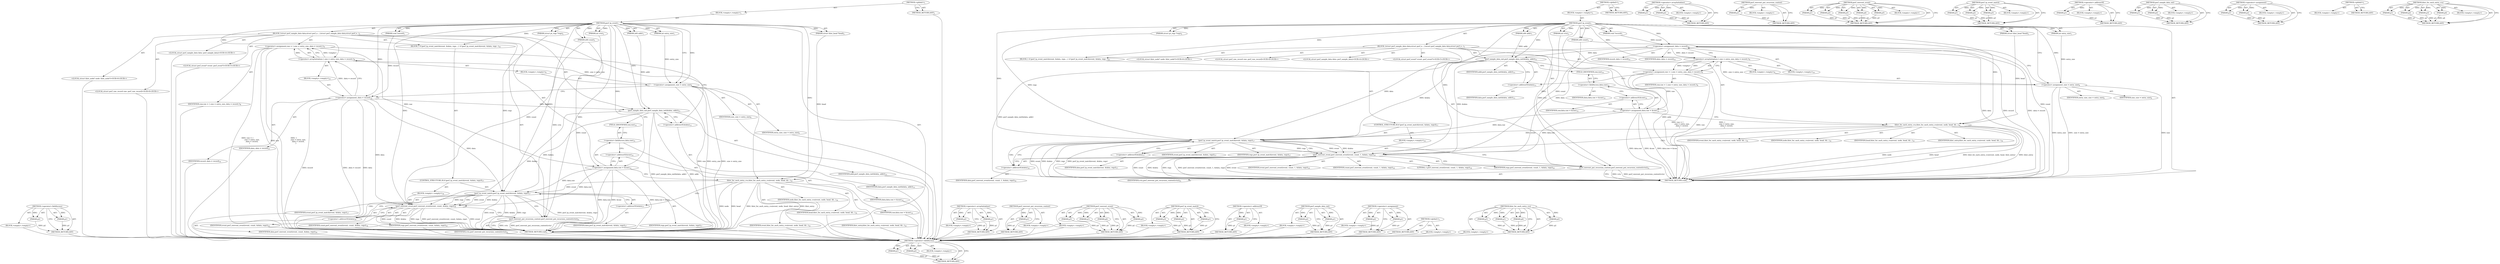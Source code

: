 digraph "hlist_for_each_entry_rcu" {
vulnerable_116 [label=<(METHOD,&lt;operator&gt;.fieldAccess)>];
vulnerable_117 [label=<(PARAM,p1)>];
vulnerable_118 [label=<(PARAM,p2)>];
vulnerable_119 [label=<(BLOCK,&lt;empty&gt;,&lt;empty&gt;)>];
vulnerable_120 [label=<(METHOD_RETURN,ANY)>];
vulnerable_6 [label=<(METHOD,&lt;global&gt;)<SUB>1</SUB>>];
vulnerable_7 [label=<(BLOCK,&lt;empty&gt;,&lt;empty&gt;)<SUB>1</SUB>>];
vulnerable_8 [label=<(METHOD,perf_tp_event)<SUB>1</SUB>>];
vulnerable_9 [label=<(PARAM,u64 addr)<SUB>1</SUB>>];
vulnerable_10 [label=<(PARAM,u64 count)<SUB>1</SUB>>];
vulnerable_11 [label=<(PARAM,void *record)<SUB>1</SUB>>];
vulnerable_12 [label=<(PARAM,int entry_size)<SUB>1</SUB>>];
vulnerable_13 [label=<(PARAM,struct pt_regs *regs)<SUB>2</SUB>>];
vulnerable_14 [label=<(PARAM,struct hlist_head *head)<SUB>2</SUB>>];
vulnerable_15 [label=<(PARAM,int rctx)<SUB>2</SUB>>];
vulnerable_16 [label=<(BLOCK,{
	struct perf_sample_data data;
	struct perf_e...,{
	struct perf_sample_data data;
	struct perf_e...)<SUB>3</SUB>>];
vulnerable_17 [label="<(LOCAL,struct perf_sample_data data: perf_sample_data)<SUB>4</SUB>>"];
vulnerable_18 [label="<(LOCAL,struct perf_event* event: perf_event*)<SUB>5</SUB>>"];
vulnerable_19 [label="<(LOCAL,struct hlist_node* node: hlist_node*)<SUB>6</SUB>>"];
vulnerable_20 [label="<(LOCAL,struct perf_raw_record raw: perf_raw_record)<SUB>8</SUB>>"];
vulnerable_21 [label=<(&lt;operator&gt;.assignment,raw = {
		.size = entry_size,
		.data = record,
	})<SUB>8</SUB>>];
vulnerable_22 [label=<(IDENTIFIER,raw,raw = {
		.size = entry_size,
		.data = record,
	})<SUB>8</SUB>>];
vulnerable_23 [label=<(&lt;operator&gt;.arrayInitializer,{
		.size = entry_size,
		.data = record,
	})<SUB>8</SUB>>];
vulnerable_24 [label=<(BLOCK,&lt;empty&gt;,&lt;empty&gt;)<SUB>9</SUB>>];
vulnerable_25 [label=<(&lt;operator&gt;.assignment,.size = entry_size)<SUB>9</SUB>>];
vulnerable_26 [label=<(IDENTIFIER,size,.size = entry_size)<SUB>9</SUB>>];
vulnerable_27 [label=<(IDENTIFIER,entry_size,.size = entry_size)<SUB>9</SUB>>];
vulnerable_28 [label=<(BLOCK,&lt;empty&gt;,&lt;empty&gt;)<SUB>10</SUB>>];
vulnerable_29 [label=<(&lt;operator&gt;.assignment,.data = record)<SUB>10</SUB>>];
vulnerable_30 [label=<(IDENTIFIER,data,.data = record)<SUB>10</SUB>>];
vulnerable_31 [label=<(IDENTIFIER,record,.data = record)<SUB>10</SUB>>];
vulnerable_32 [label=<(perf_sample_data_init,perf_sample_data_init(&amp;data, addr))<SUB>13</SUB>>];
vulnerable_33 [label=<(&lt;operator&gt;.addressOf,&amp;data)<SUB>13</SUB>>];
vulnerable_34 [label=<(IDENTIFIER,data,perf_sample_data_init(&amp;data, addr))<SUB>13</SUB>>];
vulnerable_35 [label=<(IDENTIFIER,addr,perf_sample_data_init(&amp;data, addr))<SUB>13</SUB>>];
vulnerable_36 [label=<(&lt;operator&gt;.assignment,data.raw = &amp;raw)<SUB>14</SUB>>];
vulnerable_37 [label=<(&lt;operator&gt;.fieldAccess,data.raw)<SUB>14</SUB>>];
vulnerable_38 [label=<(IDENTIFIER,data,data.raw = &amp;raw)<SUB>14</SUB>>];
vulnerable_39 [label=<(FIELD_IDENTIFIER,raw,raw)<SUB>14</SUB>>];
vulnerable_40 [label=<(&lt;operator&gt;.addressOf,&amp;raw)<SUB>14</SUB>>];
vulnerable_41 [label=<(IDENTIFIER,raw,data.raw = &amp;raw)<SUB>14</SUB>>];
vulnerable_42 [label=<(hlist_for_each_entry_rcu,hlist_for_each_entry_rcu(event, node, head, hli...)<SUB>16</SUB>>];
vulnerable_43 [label=<(IDENTIFIER,event,hlist_for_each_entry_rcu(event, node, head, hli...)<SUB>16</SUB>>];
vulnerable_44 [label=<(IDENTIFIER,node,hlist_for_each_entry_rcu(event, node, head, hli...)<SUB>16</SUB>>];
vulnerable_45 [label=<(IDENTIFIER,head,hlist_for_each_entry_rcu(event, node, head, hli...)<SUB>16</SUB>>];
vulnerable_46 [label=<(IDENTIFIER,hlist_entry,hlist_for_each_entry_rcu(event, node, head, hli...)<SUB>16</SUB>>];
vulnerable_47 [label=<(BLOCK,{
 		if (perf_tp_event_match(event, &amp;data, regs...,{
 		if (perf_tp_event_match(event, &amp;data, regs...)<SUB>16</SUB>>];
vulnerable_48 [label=<(CONTROL_STRUCTURE,IF,if (perf_tp_event_match(event, &amp;data, regs)))<SUB>17</SUB>>];
vulnerable_49 [label=<(perf_tp_event_match,perf_tp_event_match(event, &amp;data, regs))<SUB>17</SUB>>];
vulnerable_50 [label=<(IDENTIFIER,event,perf_tp_event_match(event, &amp;data, regs))<SUB>17</SUB>>];
vulnerable_51 [label=<(&lt;operator&gt;.addressOf,&amp;data)<SUB>17</SUB>>];
vulnerable_52 [label=<(IDENTIFIER,data,perf_tp_event_match(event, &amp;data, regs))<SUB>17</SUB>>];
vulnerable_53 [label=<(IDENTIFIER,regs,perf_tp_event_match(event, &amp;data, regs))<SUB>17</SUB>>];
vulnerable_54 [label=<(BLOCK,&lt;empty&gt;,&lt;empty&gt;)<SUB>18</SUB>>];
vulnerable_55 [label=<(perf_swevent_event,perf_swevent_event(event, count, 1, &amp;data, regs))<SUB>18</SUB>>];
vulnerable_56 [label=<(IDENTIFIER,event,perf_swevent_event(event, count, 1, &amp;data, regs))<SUB>18</SUB>>];
vulnerable_57 [label=<(IDENTIFIER,count,perf_swevent_event(event, count, 1, &amp;data, regs))<SUB>18</SUB>>];
vulnerable_58 [label=<(LITERAL,1,perf_swevent_event(event, count, 1, &amp;data, regs))<SUB>18</SUB>>];
vulnerable_59 [label=<(&lt;operator&gt;.addressOf,&amp;data)<SUB>18</SUB>>];
vulnerable_60 [label=<(IDENTIFIER,data,perf_swevent_event(event, count, 1, &amp;data, regs))<SUB>18</SUB>>];
vulnerable_61 [label=<(IDENTIFIER,regs,perf_swevent_event(event, count, 1, &amp;data, regs))<SUB>18</SUB>>];
vulnerable_62 [label=<(perf_swevent_put_recursion_context,perf_swevent_put_recursion_context(rctx))<SUB>21</SUB>>];
vulnerable_63 [label=<(IDENTIFIER,rctx,perf_swevent_put_recursion_context(rctx))<SUB>21</SUB>>];
vulnerable_64 [label=<(METHOD_RETURN,void)<SUB>1</SUB>>];
vulnerable_66 [label=<(METHOD_RETURN,ANY)<SUB>1</SUB>>];
vulnerable_102 [label=<(METHOD,&lt;operator&gt;.arrayInitializer)>];
vulnerable_103 [label=<(PARAM,p1)>];
vulnerable_104 [label=<(PARAM,p2)>];
vulnerable_105 [label=<(BLOCK,&lt;empty&gt;,&lt;empty&gt;)>];
vulnerable_106 [label=<(METHOD_RETURN,ANY)>];
vulnerable_142 [label=<(METHOD,perf_swevent_put_recursion_context)>];
vulnerable_143 [label=<(PARAM,p1)>];
vulnerable_144 [label=<(BLOCK,&lt;empty&gt;,&lt;empty&gt;)>];
vulnerable_145 [label=<(METHOD_RETURN,ANY)>];
vulnerable_134 [label=<(METHOD,perf_swevent_event)>];
vulnerable_135 [label=<(PARAM,p1)>];
vulnerable_136 [label=<(PARAM,p2)>];
vulnerable_137 [label=<(PARAM,p3)>];
vulnerable_138 [label=<(PARAM,p4)>];
vulnerable_139 [label=<(PARAM,p5)>];
vulnerable_140 [label=<(BLOCK,&lt;empty&gt;,&lt;empty&gt;)>];
vulnerable_141 [label=<(METHOD_RETURN,ANY)>];
vulnerable_128 [label=<(METHOD,perf_tp_event_match)>];
vulnerable_129 [label=<(PARAM,p1)>];
vulnerable_130 [label=<(PARAM,p2)>];
vulnerable_131 [label=<(PARAM,p3)>];
vulnerable_132 [label=<(BLOCK,&lt;empty&gt;,&lt;empty&gt;)>];
vulnerable_133 [label=<(METHOD_RETURN,ANY)>];
vulnerable_112 [label=<(METHOD,&lt;operator&gt;.addressOf)>];
vulnerable_113 [label=<(PARAM,p1)>];
vulnerable_114 [label=<(BLOCK,&lt;empty&gt;,&lt;empty&gt;)>];
vulnerable_115 [label=<(METHOD_RETURN,ANY)>];
vulnerable_107 [label=<(METHOD,perf_sample_data_init)>];
vulnerable_108 [label=<(PARAM,p1)>];
vulnerable_109 [label=<(PARAM,p2)>];
vulnerable_110 [label=<(BLOCK,&lt;empty&gt;,&lt;empty&gt;)>];
vulnerable_111 [label=<(METHOD_RETURN,ANY)>];
vulnerable_97 [label=<(METHOD,&lt;operator&gt;.assignment)>];
vulnerable_98 [label=<(PARAM,p1)>];
vulnerable_99 [label=<(PARAM,p2)>];
vulnerable_100 [label=<(BLOCK,&lt;empty&gt;,&lt;empty&gt;)>];
vulnerable_101 [label=<(METHOD_RETURN,ANY)>];
vulnerable_91 [label=<(METHOD,&lt;global&gt;)<SUB>1</SUB>>];
vulnerable_92 [label=<(BLOCK,&lt;empty&gt;,&lt;empty&gt;)>];
vulnerable_93 [label=<(METHOD_RETURN,ANY)>];
vulnerable_121 [label=<(METHOD,hlist_for_each_entry_rcu)>];
vulnerable_122 [label=<(PARAM,p1)>];
vulnerable_123 [label=<(PARAM,p2)>];
vulnerable_124 [label=<(PARAM,p3)>];
vulnerable_125 [label=<(PARAM,p4)>];
vulnerable_126 [label=<(BLOCK,&lt;empty&gt;,&lt;empty&gt;)>];
vulnerable_127 [label=<(METHOD_RETURN,ANY)>];
fixed_115 [label=<(METHOD,&lt;operator&gt;.fieldAccess)>];
fixed_116 [label=<(PARAM,p1)>];
fixed_117 [label=<(PARAM,p2)>];
fixed_118 [label=<(BLOCK,&lt;empty&gt;,&lt;empty&gt;)>];
fixed_119 [label=<(METHOD_RETURN,ANY)>];
fixed_6 [label=<(METHOD,&lt;global&gt;)<SUB>1</SUB>>];
fixed_7 [label=<(BLOCK,&lt;empty&gt;,&lt;empty&gt;)<SUB>1</SUB>>];
fixed_8 [label=<(METHOD,perf_tp_event)<SUB>1</SUB>>];
fixed_9 [label=<(PARAM,u64 addr)<SUB>1</SUB>>];
fixed_10 [label=<(PARAM,u64 count)<SUB>1</SUB>>];
fixed_11 [label=<(PARAM,void *record)<SUB>1</SUB>>];
fixed_12 [label=<(PARAM,int entry_size)<SUB>1</SUB>>];
fixed_13 [label=<(PARAM,struct pt_regs *regs)<SUB>2</SUB>>];
fixed_14 [label=<(PARAM,struct hlist_head *head)<SUB>2</SUB>>];
fixed_15 [label=<(PARAM,int rctx)<SUB>2</SUB>>];
fixed_16 [label=<(BLOCK,{
	struct perf_sample_data data;
	struct perf_e...,{
	struct perf_sample_data data;
	struct perf_e...)<SUB>3</SUB>>];
fixed_17 [label="<(LOCAL,struct perf_sample_data data: perf_sample_data)<SUB>4</SUB>>"];
fixed_18 [label="<(LOCAL,struct perf_event* event: perf_event*)<SUB>5</SUB>>"];
fixed_19 [label="<(LOCAL,struct hlist_node* node: hlist_node*)<SUB>6</SUB>>"];
fixed_20 [label="<(LOCAL,struct perf_raw_record raw: perf_raw_record)<SUB>8</SUB>>"];
fixed_21 [label=<(&lt;operator&gt;.assignment,raw = {
		.size = entry_size,
		.data = record,
	})<SUB>8</SUB>>];
fixed_22 [label=<(IDENTIFIER,raw,raw = {
		.size = entry_size,
		.data = record,
	})<SUB>8</SUB>>];
fixed_23 [label=<(&lt;operator&gt;.arrayInitializer,{
		.size = entry_size,
		.data = record,
	})<SUB>8</SUB>>];
fixed_24 [label=<(BLOCK,&lt;empty&gt;,&lt;empty&gt;)<SUB>9</SUB>>];
fixed_25 [label=<(&lt;operator&gt;.assignment,.size = entry_size)<SUB>9</SUB>>];
fixed_26 [label=<(IDENTIFIER,size,.size = entry_size)<SUB>9</SUB>>];
fixed_27 [label=<(IDENTIFIER,entry_size,.size = entry_size)<SUB>9</SUB>>];
fixed_28 [label=<(BLOCK,&lt;empty&gt;,&lt;empty&gt;)<SUB>10</SUB>>];
fixed_29 [label=<(&lt;operator&gt;.assignment,.data = record)<SUB>10</SUB>>];
fixed_30 [label=<(IDENTIFIER,data,.data = record)<SUB>10</SUB>>];
fixed_31 [label=<(IDENTIFIER,record,.data = record)<SUB>10</SUB>>];
fixed_32 [label=<(perf_sample_data_init,perf_sample_data_init(&amp;data, addr))<SUB>13</SUB>>];
fixed_33 [label=<(&lt;operator&gt;.addressOf,&amp;data)<SUB>13</SUB>>];
fixed_34 [label=<(IDENTIFIER,data,perf_sample_data_init(&amp;data, addr))<SUB>13</SUB>>];
fixed_35 [label=<(IDENTIFIER,addr,perf_sample_data_init(&amp;data, addr))<SUB>13</SUB>>];
fixed_36 [label=<(&lt;operator&gt;.assignment,data.raw = &amp;raw)<SUB>14</SUB>>];
fixed_37 [label=<(&lt;operator&gt;.fieldAccess,data.raw)<SUB>14</SUB>>];
fixed_38 [label=<(IDENTIFIER,data,data.raw = &amp;raw)<SUB>14</SUB>>];
fixed_39 [label=<(FIELD_IDENTIFIER,raw,raw)<SUB>14</SUB>>];
fixed_40 [label=<(&lt;operator&gt;.addressOf,&amp;raw)<SUB>14</SUB>>];
fixed_41 [label=<(IDENTIFIER,raw,data.raw = &amp;raw)<SUB>14</SUB>>];
fixed_42 [label=<(hlist_for_each_entry_rcu,hlist_for_each_entry_rcu(event, node, head, hli...)<SUB>16</SUB>>];
fixed_43 [label=<(IDENTIFIER,event,hlist_for_each_entry_rcu(event, node, head, hli...)<SUB>16</SUB>>];
fixed_44 [label=<(IDENTIFIER,node,hlist_for_each_entry_rcu(event, node, head, hli...)<SUB>16</SUB>>];
fixed_45 [label=<(IDENTIFIER,head,hlist_for_each_entry_rcu(event, node, head, hli...)<SUB>16</SUB>>];
fixed_46 [label=<(IDENTIFIER,hlist_entry,hlist_for_each_entry_rcu(event, node, head, hli...)<SUB>16</SUB>>];
fixed_47 [label=<(BLOCK,{
 		if (perf_tp_event_match(event, &amp;data, regs...,{
 		if (perf_tp_event_match(event, &amp;data, regs...)<SUB>16</SUB>>];
fixed_48 [label=<(CONTROL_STRUCTURE,IF,if (perf_tp_event_match(event, &amp;data, regs)))<SUB>17</SUB>>];
fixed_49 [label=<(perf_tp_event_match,perf_tp_event_match(event, &amp;data, regs))<SUB>17</SUB>>];
fixed_50 [label=<(IDENTIFIER,event,perf_tp_event_match(event, &amp;data, regs))<SUB>17</SUB>>];
fixed_51 [label=<(&lt;operator&gt;.addressOf,&amp;data)<SUB>17</SUB>>];
fixed_52 [label=<(IDENTIFIER,data,perf_tp_event_match(event, &amp;data, regs))<SUB>17</SUB>>];
fixed_53 [label=<(IDENTIFIER,regs,perf_tp_event_match(event, &amp;data, regs))<SUB>17</SUB>>];
fixed_54 [label=<(BLOCK,&lt;empty&gt;,&lt;empty&gt;)<SUB>18</SUB>>];
fixed_55 [label=<(perf_swevent_event,perf_swevent_event(event, count, &amp;data, regs))<SUB>18</SUB>>];
fixed_56 [label=<(IDENTIFIER,event,perf_swevent_event(event, count, &amp;data, regs))<SUB>18</SUB>>];
fixed_57 [label=<(IDENTIFIER,count,perf_swevent_event(event, count, &amp;data, regs))<SUB>18</SUB>>];
fixed_58 [label=<(&lt;operator&gt;.addressOf,&amp;data)<SUB>18</SUB>>];
fixed_59 [label=<(IDENTIFIER,data,perf_swevent_event(event, count, &amp;data, regs))<SUB>18</SUB>>];
fixed_60 [label=<(IDENTIFIER,regs,perf_swevent_event(event, count, &amp;data, regs))<SUB>18</SUB>>];
fixed_61 [label=<(perf_swevent_put_recursion_context,perf_swevent_put_recursion_context(rctx))<SUB>21</SUB>>];
fixed_62 [label=<(IDENTIFIER,rctx,perf_swevent_put_recursion_context(rctx))<SUB>21</SUB>>];
fixed_63 [label=<(METHOD_RETURN,void)<SUB>1</SUB>>];
fixed_65 [label=<(METHOD_RETURN,ANY)<SUB>1</SUB>>];
fixed_101 [label=<(METHOD,&lt;operator&gt;.arrayInitializer)>];
fixed_102 [label=<(PARAM,p1)>];
fixed_103 [label=<(PARAM,p2)>];
fixed_104 [label=<(BLOCK,&lt;empty&gt;,&lt;empty&gt;)>];
fixed_105 [label=<(METHOD_RETURN,ANY)>];
fixed_140 [label=<(METHOD,perf_swevent_put_recursion_context)>];
fixed_141 [label=<(PARAM,p1)>];
fixed_142 [label=<(BLOCK,&lt;empty&gt;,&lt;empty&gt;)>];
fixed_143 [label=<(METHOD_RETURN,ANY)>];
fixed_133 [label=<(METHOD,perf_swevent_event)>];
fixed_134 [label=<(PARAM,p1)>];
fixed_135 [label=<(PARAM,p2)>];
fixed_136 [label=<(PARAM,p3)>];
fixed_137 [label=<(PARAM,p4)>];
fixed_138 [label=<(BLOCK,&lt;empty&gt;,&lt;empty&gt;)>];
fixed_139 [label=<(METHOD_RETURN,ANY)>];
fixed_127 [label=<(METHOD,perf_tp_event_match)>];
fixed_128 [label=<(PARAM,p1)>];
fixed_129 [label=<(PARAM,p2)>];
fixed_130 [label=<(PARAM,p3)>];
fixed_131 [label=<(BLOCK,&lt;empty&gt;,&lt;empty&gt;)>];
fixed_132 [label=<(METHOD_RETURN,ANY)>];
fixed_111 [label=<(METHOD,&lt;operator&gt;.addressOf)>];
fixed_112 [label=<(PARAM,p1)>];
fixed_113 [label=<(BLOCK,&lt;empty&gt;,&lt;empty&gt;)>];
fixed_114 [label=<(METHOD_RETURN,ANY)>];
fixed_106 [label=<(METHOD,perf_sample_data_init)>];
fixed_107 [label=<(PARAM,p1)>];
fixed_108 [label=<(PARAM,p2)>];
fixed_109 [label=<(BLOCK,&lt;empty&gt;,&lt;empty&gt;)>];
fixed_110 [label=<(METHOD_RETURN,ANY)>];
fixed_96 [label=<(METHOD,&lt;operator&gt;.assignment)>];
fixed_97 [label=<(PARAM,p1)>];
fixed_98 [label=<(PARAM,p2)>];
fixed_99 [label=<(BLOCK,&lt;empty&gt;,&lt;empty&gt;)>];
fixed_100 [label=<(METHOD_RETURN,ANY)>];
fixed_90 [label=<(METHOD,&lt;global&gt;)<SUB>1</SUB>>];
fixed_91 [label=<(BLOCK,&lt;empty&gt;,&lt;empty&gt;)>];
fixed_92 [label=<(METHOD_RETURN,ANY)>];
fixed_120 [label=<(METHOD,hlist_for_each_entry_rcu)>];
fixed_121 [label=<(PARAM,p1)>];
fixed_122 [label=<(PARAM,p2)>];
fixed_123 [label=<(PARAM,p3)>];
fixed_124 [label=<(PARAM,p4)>];
fixed_125 [label=<(BLOCK,&lt;empty&gt;,&lt;empty&gt;)>];
fixed_126 [label=<(METHOD_RETURN,ANY)>];
vulnerable_116 -> vulnerable_117  [key=0, label="AST: "];
vulnerable_116 -> vulnerable_117  [key=1, label="DDG: "];
vulnerable_116 -> vulnerable_119  [key=0, label="AST: "];
vulnerable_116 -> vulnerable_118  [key=0, label="AST: "];
vulnerable_116 -> vulnerable_118  [key=1, label="DDG: "];
vulnerable_116 -> vulnerable_120  [key=0, label="AST: "];
vulnerable_116 -> vulnerable_120  [key=1, label="CFG: "];
vulnerable_117 -> vulnerable_120  [key=0, label="DDG: p1"];
vulnerable_118 -> vulnerable_120  [key=0, label="DDG: p2"];
vulnerable_6 -> vulnerable_7  [key=0, label="AST: "];
vulnerable_6 -> vulnerable_66  [key=0, label="AST: "];
vulnerable_6 -> vulnerable_66  [key=1, label="CFG: "];
vulnerable_7 -> vulnerable_8  [key=0, label="AST: "];
vulnerable_8 -> vulnerable_9  [key=0, label="AST: "];
vulnerable_8 -> vulnerable_9  [key=1, label="DDG: "];
vulnerable_8 -> vulnerable_10  [key=0, label="AST: "];
vulnerable_8 -> vulnerable_10  [key=1, label="DDG: "];
vulnerable_8 -> vulnerable_11  [key=0, label="AST: "];
vulnerable_8 -> vulnerable_11  [key=1, label="DDG: "];
vulnerable_8 -> vulnerable_12  [key=0, label="AST: "];
vulnerable_8 -> vulnerable_12  [key=1, label="DDG: "];
vulnerable_8 -> vulnerable_13  [key=0, label="AST: "];
vulnerable_8 -> vulnerable_13  [key=1, label="DDG: "];
vulnerable_8 -> vulnerable_14  [key=0, label="AST: "];
vulnerable_8 -> vulnerable_14  [key=1, label="DDG: "];
vulnerable_8 -> vulnerable_15  [key=0, label="AST: "];
vulnerable_8 -> vulnerable_15  [key=1, label="DDG: "];
vulnerable_8 -> vulnerable_16  [key=0, label="AST: "];
vulnerable_8 -> vulnerable_64  [key=0, label="AST: "];
vulnerable_8 -> vulnerable_25  [key=0, label="CFG: "];
vulnerable_8 -> vulnerable_25  [key=1, label="DDG: "];
vulnerable_8 -> vulnerable_36  [key=0, label="DDG: "];
vulnerable_8 -> vulnerable_47  [key=0, label="DDG: "];
vulnerable_8 -> vulnerable_32  [key=0, label="DDG: "];
vulnerable_8 -> vulnerable_42  [key=0, label="DDG: "];
vulnerable_8 -> vulnerable_62  [key=0, label="DDG: "];
vulnerable_8 -> vulnerable_23  [key=0, label="DDG: "];
vulnerable_8 -> vulnerable_29  [key=0, label="DDG: "];
vulnerable_8 -> vulnerable_49  [key=0, label="DDG: "];
vulnerable_8 -> vulnerable_55  [key=0, label="DDG: "];
vulnerable_9 -> vulnerable_32  [key=0, label="DDG: addr"];
vulnerable_10 -> vulnerable_64  [key=0, label="DDG: count"];
vulnerable_10 -> vulnerable_55  [key=0, label="DDG: count"];
vulnerable_11 -> vulnerable_29  [key=0, label="DDG: record"];
vulnerable_12 -> vulnerable_25  [key=0, label="DDG: entry_size"];
vulnerable_13 -> vulnerable_49  [key=0, label="DDG: regs"];
vulnerable_14 -> vulnerable_42  [key=0, label="DDG: head"];
vulnerable_15 -> vulnerable_62  [key=0, label="DDG: rctx"];
vulnerable_16 -> vulnerable_17  [key=0, label="AST: "];
vulnerable_16 -> vulnerable_18  [key=0, label="AST: "];
vulnerable_16 -> vulnerable_19  [key=0, label="AST: "];
vulnerable_16 -> vulnerable_20  [key=0, label="AST: "];
vulnerable_16 -> vulnerable_21  [key=0, label="AST: "];
vulnerable_16 -> vulnerable_32  [key=0, label="AST: "];
vulnerable_16 -> vulnerable_36  [key=0, label="AST: "];
vulnerable_16 -> vulnerable_42  [key=0, label="AST: "];
vulnerable_16 -> vulnerable_47  [key=0, label="AST: "];
vulnerable_16 -> vulnerable_62  [key=0, label="AST: "];
vulnerable_21 -> vulnerable_22  [key=0, label="AST: "];
vulnerable_21 -> vulnerable_23  [key=0, label="AST: "];
vulnerable_21 -> vulnerable_33  [key=0, label="CFG: "];
vulnerable_21 -> vulnerable_64  [key=0, label="DDG: raw"];
vulnerable_21 -> vulnerable_64  [key=1, label="DDG: {
		.size = entry_size,
		.data = record,
	}"];
vulnerable_21 -> vulnerable_64  [key=2, label="DDG: raw = {
		.size = entry_size,
		.data = record,
	}"];
vulnerable_21 -> vulnerable_36  [key=0, label="DDG: raw"];
vulnerable_23 -> vulnerable_24  [key=0, label="AST: "];
vulnerable_23 -> vulnerable_28  [key=0, label="AST: "];
vulnerable_23 -> vulnerable_21  [key=0, label="CFG: "];
vulnerable_23 -> vulnerable_21  [key=1, label="DDG: &lt;empty&gt;"];
vulnerable_23 -> vulnerable_21  [key=2, label="DDG: "];
vulnerable_24 -> vulnerable_25  [key=0, label="AST: "];
vulnerable_25 -> vulnerable_26  [key=0, label="AST: "];
vulnerable_25 -> vulnerable_27  [key=0, label="AST: "];
vulnerable_25 -> vulnerable_29  [key=0, label="CFG: "];
vulnerable_25 -> vulnerable_64  [key=0, label="DDG: entry_size"];
vulnerable_25 -> vulnerable_64  [key=1, label="DDG: .size = entry_size"];
vulnerable_25 -> vulnerable_64  [key=2, label="DDG: size"];
vulnerable_25 -> vulnerable_23  [key=0, label="DDG: .size = entry_size"];
vulnerable_28 -> vulnerable_29  [key=0, label="AST: "];
vulnerable_29 -> vulnerable_30  [key=0, label="AST: "];
vulnerable_29 -> vulnerable_31  [key=0, label="AST: "];
vulnerable_29 -> vulnerable_23  [key=0, label="CFG: "];
vulnerable_29 -> vulnerable_23  [key=1, label="DDG: .data = record"];
vulnerable_29 -> vulnerable_64  [key=0, label="DDG: data"];
vulnerable_29 -> vulnerable_64  [key=1, label="DDG: record"];
vulnerable_29 -> vulnerable_64  [key=2, label="DDG: .data = record"];
vulnerable_29 -> vulnerable_32  [key=0, label="DDG: data"];
vulnerable_29 -> vulnerable_49  [key=0, label="DDG: data"];
vulnerable_29 -> vulnerable_55  [key=0, label="DDG: data"];
vulnerable_32 -> vulnerable_33  [key=0, label="AST: "];
vulnerable_32 -> vulnerable_35  [key=0, label="AST: "];
vulnerable_32 -> vulnerable_39  [key=0, label="CFG: "];
vulnerable_32 -> vulnerable_64  [key=0, label="DDG: addr"];
vulnerable_32 -> vulnerable_64  [key=1, label="DDG: perf_sample_data_init(&amp;data, addr)"];
vulnerable_32 -> vulnerable_49  [key=0, label="DDG: &amp;data"];
vulnerable_32 -> vulnerable_55  [key=0, label="DDG: &amp;data"];
vulnerable_33 -> vulnerable_34  [key=0, label="AST: "];
vulnerable_33 -> vulnerable_32  [key=0, label="CFG: "];
vulnerable_36 -> vulnerable_37  [key=0, label="AST: "];
vulnerable_36 -> vulnerable_40  [key=0, label="AST: "];
vulnerable_36 -> vulnerable_42  [key=0, label="CFG: "];
vulnerable_36 -> vulnerable_64  [key=0, label="DDG: data.raw"];
vulnerable_36 -> vulnerable_64  [key=1, label="DDG: &amp;raw"];
vulnerable_36 -> vulnerable_64  [key=2, label="DDG: data.raw = &amp;raw"];
vulnerable_36 -> vulnerable_49  [key=0, label="DDG: data.raw"];
vulnerable_36 -> vulnerable_55  [key=0, label="DDG: data.raw"];
vulnerable_37 -> vulnerable_38  [key=0, label="AST: "];
vulnerable_37 -> vulnerable_39  [key=0, label="AST: "];
vulnerable_37 -> vulnerable_40  [key=0, label="CFG: "];
vulnerable_39 -> vulnerable_37  [key=0, label="CFG: "];
vulnerable_40 -> vulnerable_41  [key=0, label="AST: "];
vulnerable_40 -> vulnerable_36  [key=0, label="CFG: "];
vulnerable_42 -> vulnerable_43  [key=0, label="AST: "];
vulnerable_42 -> vulnerable_44  [key=0, label="AST: "];
vulnerable_42 -> vulnerable_45  [key=0, label="AST: "];
vulnerable_42 -> vulnerable_46  [key=0, label="AST: "];
vulnerable_42 -> vulnerable_51  [key=0, label="CFG: "];
vulnerable_42 -> vulnerable_64  [key=0, label="DDG: node"];
vulnerable_42 -> vulnerable_64  [key=1, label="DDG: head"];
vulnerable_42 -> vulnerable_64  [key=2, label="DDG: hlist_for_each_entry_rcu(event, node, head, hlist_entry)"];
vulnerable_42 -> vulnerable_64  [key=3, label="DDG: hlist_entry"];
vulnerable_42 -> vulnerable_49  [key=0, label="DDG: event"];
vulnerable_47 -> vulnerable_48  [key=0, label="AST: "];
vulnerable_48 -> vulnerable_49  [key=0, label="AST: "];
vulnerable_48 -> vulnerable_54  [key=0, label="AST: "];
vulnerable_49 -> vulnerable_50  [key=0, label="AST: "];
vulnerable_49 -> vulnerable_51  [key=0, label="AST: "];
vulnerable_49 -> vulnerable_53  [key=0, label="AST: "];
vulnerable_49 -> vulnerable_59  [key=0, label="CFG: "];
vulnerable_49 -> vulnerable_59  [key=1, label="CDG: "];
vulnerable_49 -> vulnerable_62  [key=0, label="CFG: "];
vulnerable_49 -> vulnerable_64  [key=0, label="DDG: event"];
vulnerable_49 -> vulnerable_64  [key=1, label="DDG: &amp;data"];
vulnerable_49 -> vulnerable_64  [key=2, label="DDG: regs"];
vulnerable_49 -> vulnerable_64  [key=3, label="DDG: perf_tp_event_match(event, &amp;data, regs)"];
vulnerable_49 -> vulnerable_55  [key=0, label="DDG: event"];
vulnerable_49 -> vulnerable_55  [key=1, label="DDG: &amp;data"];
vulnerable_49 -> vulnerable_55  [key=2, label="DDG: regs"];
vulnerable_49 -> vulnerable_55  [key=3, label="CDG: "];
vulnerable_51 -> vulnerable_52  [key=0, label="AST: "];
vulnerable_51 -> vulnerable_49  [key=0, label="CFG: "];
vulnerable_54 -> vulnerable_55  [key=0, label="AST: "];
vulnerable_55 -> vulnerable_56  [key=0, label="AST: "];
vulnerable_55 -> vulnerable_57  [key=0, label="AST: "];
vulnerable_55 -> vulnerable_58  [key=0, label="AST: "];
vulnerable_55 -> vulnerable_59  [key=0, label="AST: "];
vulnerable_55 -> vulnerable_61  [key=0, label="AST: "];
vulnerable_55 -> vulnerable_62  [key=0, label="CFG: "];
vulnerable_55 -> vulnerable_64  [key=0, label="DDG: event"];
vulnerable_55 -> vulnerable_64  [key=1, label="DDG: count"];
vulnerable_55 -> vulnerable_64  [key=2, label="DDG: &amp;data"];
vulnerable_55 -> vulnerable_64  [key=3, label="DDG: regs"];
vulnerable_55 -> vulnerable_64  [key=4, label="DDG: perf_swevent_event(event, count, 1, &amp;data, regs)"];
vulnerable_59 -> vulnerable_60  [key=0, label="AST: "];
vulnerable_59 -> vulnerable_55  [key=0, label="CFG: "];
vulnerable_62 -> vulnerable_63  [key=0, label="AST: "];
vulnerable_62 -> vulnerable_64  [key=0, label="CFG: "];
vulnerable_62 -> vulnerable_64  [key=1, label="DDG: rctx"];
vulnerable_62 -> vulnerable_64  [key=2, label="DDG: perf_swevent_put_recursion_context(rctx)"];
vulnerable_102 -> vulnerable_103  [key=0, label="AST: "];
vulnerable_102 -> vulnerable_103  [key=1, label="DDG: "];
vulnerable_102 -> vulnerable_105  [key=0, label="AST: "];
vulnerable_102 -> vulnerable_104  [key=0, label="AST: "];
vulnerable_102 -> vulnerable_104  [key=1, label="DDG: "];
vulnerable_102 -> vulnerable_106  [key=0, label="AST: "];
vulnerable_102 -> vulnerable_106  [key=1, label="CFG: "];
vulnerable_103 -> vulnerable_106  [key=0, label="DDG: p1"];
vulnerable_104 -> vulnerable_106  [key=0, label="DDG: p2"];
vulnerable_142 -> vulnerable_143  [key=0, label="AST: "];
vulnerable_142 -> vulnerable_143  [key=1, label="DDG: "];
vulnerable_142 -> vulnerable_144  [key=0, label="AST: "];
vulnerable_142 -> vulnerable_145  [key=0, label="AST: "];
vulnerable_142 -> vulnerable_145  [key=1, label="CFG: "];
vulnerable_143 -> vulnerable_145  [key=0, label="DDG: p1"];
vulnerable_134 -> vulnerable_135  [key=0, label="AST: "];
vulnerable_134 -> vulnerable_135  [key=1, label="DDG: "];
vulnerable_134 -> vulnerable_140  [key=0, label="AST: "];
vulnerable_134 -> vulnerable_136  [key=0, label="AST: "];
vulnerable_134 -> vulnerable_136  [key=1, label="DDG: "];
vulnerable_134 -> vulnerable_141  [key=0, label="AST: "];
vulnerable_134 -> vulnerable_141  [key=1, label="CFG: "];
vulnerable_134 -> vulnerable_137  [key=0, label="AST: "];
vulnerable_134 -> vulnerable_137  [key=1, label="DDG: "];
vulnerable_134 -> vulnerable_138  [key=0, label="AST: "];
vulnerable_134 -> vulnerable_138  [key=1, label="DDG: "];
vulnerable_134 -> vulnerable_139  [key=0, label="AST: "];
vulnerable_134 -> vulnerable_139  [key=1, label="DDG: "];
vulnerable_135 -> vulnerable_141  [key=0, label="DDG: p1"];
vulnerable_136 -> vulnerable_141  [key=0, label="DDG: p2"];
vulnerable_137 -> vulnerable_141  [key=0, label="DDG: p3"];
vulnerable_138 -> vulnerable_141  [key=0, label="DDG: p4"];
vulnerable_139 -> vulnerable_141  [key=0, label="DDG: p5"];
vulnerable_128 -> vulnerable_129  [key=0, label="AST: "];
vulnerable_128 -> vulnerable_129  [key=1, label="DDG: "];
vulnerable_128 -> vulnerable_132  [key=0, label="AST: "];
vulnerable_128 -> vulnerable_130  [key=0, label="AST: "];
vulnerable_128 -> vulnerable_130  [key=1, label="DDG: "];
vulnerable_128 -> vulnerable_133  [key=0, label="AST: "];
vulnerable_128 -> vulnerable_133  [key=1, label="CFG: "];
vulnerable_128 -> vulnerable_131  [key=0, label="AST: "];
vulnerable_128 -> vulnerable_131  [key=1, label="DDG: "];
vulnerable_129 -> vulnerable_133  [key=0, label="DDG: p1"];
vulnerable_130 -> vulnerable_133  [key=0, label="DDG: p2"];
vulnerable_131 -> vulnerable_133  [key=0, label="DDG: p3"];
vulnerable_112 -> vulnerable_113  [key=0, label="AST: "];
vulnerable_112 -> vulnerable_113  [key=1, label="DDG: "];
vulnerable_112 -> vulnerable_114  [key=0, label="AST: "];
vulnerable_112 -> vulnerable_115  [key=0, label="AST: "];
vulnerable_112 -> vulnerable_115  [key=1, label="CFG: "];
vulnerable_113 -> vulnerable_115  [key=0, label="DDG: p1"];
vulnerable_107 -> vulnerable_108  [key=0, label="AST: "];
vulnerable_107 -> vulnerable_108  [key=1, label="DDG: "];
vulnerable_107 -> vulnerable_110  [key=0, label="AST: "];
vulnerable_107 -> vulnerable_109  [key=0, label="AST: "];
vulnerable_107 -> vulnerable_109  [key=1, label="DDG: "];
vulnerable_107 -> vulnerable_111  [key=0, label="AST: "];
vulnerable_107 -> vulnerable_111  [key=1, label="CFG: "];
vulnerable_108 -> vulnerable_111  [key=0, label="DDG: p1"];
vulnerable_109 -> vulnerable_111  [key=0, label="DDG: p2"];
vulnerable_97 -> vulnerable_98  [key=0, label="AST: "];
vulnerable_97 -> vulnerable_98  [key=1, label="DDG: "];
vulnerable_97 -> vulnerable_100  [key=0, label="AST: "];
vulnerable_97 -> vulnerable_99  [key=0, label="AST: "];
vulnerable_97 -> vulnerable_99  [key=1, label="DDG: "];
vulnerable_97 -> vulnerable_101  [key=0, label="AST: "];
vulnerable_97 -> vulnerable_101  [key=1, label="CFG: "];
vulnerable_98 -> vulnerable_101  [key=0, label="DDG: p1"];
vulnerable_99 -> vulnerable_101  [key=0, label="DDG: p2"];
vulnerable_91 -> vulnerable_92  [key=0, label="AST: "];
vulnerable_91 -> vulnerable_93  [key=0, label="AST: "];
vulnerable_91 -> vulnerable_93  [key=1, label="CFG: "];
vulnerable_121 -> vulnerable_122  [key=0, label="AST: "];
vulnerable_121 -> vulnerable_122  [key=1, label="DDG: "];
vulnerable_121 -> vulnerable_126  [key=0, label="AST: "];
vulnerable_121 -> vulnerable_123  [key=0, label="AST: "];
vulnerable_121 -> vulnerable_123  [key=1, label="DDG: "];
vulnerable_121 -> vulnerable_127  [key=0, label="AST: "];
vulnerable_121 -> vulnerable_127  [key=1, label="CFG: "];
vulnerable_121 -> vulnerable_124  [key=0, label="AST: "];
vulnerable_121 -> vulnerable_124  [key=1, label="DDG: "];
vulnerable_121 -> vulnerable_125  [key=0, label="AST: "];
vulnerable_121 -> vulnerable_125  [key=1, label="DDG: "];
vulnerable_122 -> vulnerable_127  [key=0, label="DDG: p1"];
vulnerable_123 -> vulnerable_127  [key=0, label="DDG: p2"];
vulnerable_124 -> vulnerable_127  [key=0, label="DDG: p3"];
vulnerable_125 -> vulnerable_127  [key=0, label="DDG: p4"];
fixed_115 -> fixed_116  [key=0, label="AST: "];
fixed_115 -> fixed_116  [key=1, label="DDG: "];
fixed_115 -> fixed_118  [key=0, label="AST: "];
fixed_115 -> fixed_117  [key=0, label="AST: "];
fixed_115 -> fixed_117  [key=1, label="DDG: "];
fixed_115 -> fixed_119  [key=0, label="AST: "];
fixed_115 -> fixed_119  [key=1, label="CFG: "];
fixed_116 -> fixed_119  [key=0, label="DDG: p1"];
fixed_117 -> fixed_119  [key=0, label="DDG: p2"];
fixed_118 -> vulnerable_116  [key=0];
fixed_119 -> vulnerable_116  [key=0];
fixed_6 -> fixed_7  [key=0, label="AST: "];
fixed_6 -> fixed_65  [key=0, label="AST: "];
fixed_6 -> fixed_65  [key=1, label="CFG: "];
fixed_7 -> fixed_8  [key=0, label="AST: "];
fixed_8 -> fixed_9  [key=0, label="AST: "];
fixed_8 -> fixed_9  [key=1, label="DDG: "];
fixed_8 -> fixed_10  [key=0, label="AST: "];
fixed_8 -> fixed_10  [key=1, label="DDG: "];
fixed_8 -> fixed_11  [key=0, label="AST: "];
fixed_8 -> fixed_11  [key=1, label="DDG: "];
fixed_8 -> fixed_12  [key=0, label="AST: "];
fixed_8 -> fixed_12  [key=1, label="DDG: "];
fixed_8 -> fixed_13  [key=0, label="AST: "];
fixed_8 -> fixed_13  [key=1, label="DDG: "];
fixed_8 -> fixed_14  [key=0, label="AST: "];
fixed_8 -> fixed_14  [key=1, label="DDG: "];
fixed_8 -> fixed_15  [key=0, label="AST: "];
fixed_8 -> fixed_15  [key=1, label="DDG: "];
fixed_8 -> fixed_16  [key=0, label="AST: "];
fixed_8 -> fixed_63  [key=0, label="AST: "];
fixed_8 -> fixed_25  [key=0, label="CFG: "];
fixed_8 -> fixed_25  [key=1, label="DDG: "];
fixed_8 -> fixed_36  [key=0, label="DDG: "];
fixed_8 -> fixed_47  [key=0, label="DDG: "];
fixed_8 -> fixed_32  [key=0, label="DDG: "];
fixed_8 -> fixed_42  [key=0, label="DDG: "];
fixed_8 -> fixed_61  [key=0, label="DDG: "];
fixed_8 -> fixed_23  [key=0, label="DDG: "];
fixed_8 -> fixed_29  [key=0, label="DDG: "];
fixed_8 -> fixed_49  [key=0, label="DDG: "];
fixed_8 -> fixed_55  [key=0, label="DDG: "];
fixed_9 -> fixed_32  [key=0, label="DDG: addr"];
fixed_10 -> fixed_63  [key=0, label="DDG: count"];
fixed_10 -> fixed_55  [key=0, label="DDG: count"];
fixed_11 -> fixed_29  [key=0, label="DDG: record"];
fixed_12 -> fixed_25  [key=0, label="DDG: entry_size"];
fixed_13 -> fixed_49  [key=0, label="DDG: regs"];
fixed_14 -> fixed_42  [key=0, label="DDG: head"];
fixed_15 -> fixed_61  [key=0, label="DDG: rctx"];
fixed_16 -> fixed_17  [key=0, label="AST: "];
fixed_16 -> fixed_18  [key=0, label="AST: "];
fixed_16 -> fixed_19  [key=0, label="AST: "];
fixed_16 -> fixed_20  [key=0, label="AST: "];
fixed_16 -> fixed_21  [key=0, label="AST: "];
fixed_16 -> fixed_32  [key=0, label="AST: "];
fixed_16 -> fixed_36  [key=0, label="AST: "];
fixed_16 -> fixed_42  [key=0, label="AST: "];
fixed_16 -> fixed_47  [key=0, label="AST: "];
fixed_16 -> fixed_61  [key=0, label="AST: "];
fixed_17 -> vulnerable_116  [key=0];
fixed_18 -> vulnerable_116  [key=0];
fixed_19 -> vulnerable_116  [key=0];
fixed_20 -> vulnerable_116  [key=0];
fixed_21 -> fixed_22  [key=0, label="AST: "];
fixed_21 -> fixed_23  [key=0, label="AST: "];
fixed_21 -> fixed_33  [key=0, label="CFG: "];
fixed_21 -> fixed_63  [key=0, label="DDG: raw"];
fixed_21 -> fixed_63  [key=1, label="DDG: {
		.size = entry_size,
		.data = record,
	}"];
fixed_21 -> fixed_63  [key=2, label="DDG: raw = {
		.size = entry_size,
		.data = record,
	}"];
fixed_21 -> fixed_36  [key=0, label="DDG: raw"];
fixed_22 -> vulnerable_116  [key=0];
fixed_23 -> fixed_24  [key=0, label="AST: "];
fixed_23 -> fixed_28  [key=0, label="AST: "];
fixed_23 -> fixed_21  [key=0, label="CFG: "];
fixed_23 -> fixed_21  [key=1, label="DDG: &lt;empty&gt;"];
fixed_23 -> fixed_21  [key=2, label="DDG: "];
fixed_24 -> fixed_25  [key=0, label="AST: "];
fixed_25 -> fixed_26  [key=0, label="AST: "];
fixed_25 -> fixed_27  [key=0, label="AST: "];
fixed_25 -> fixed_29  [key=0, label="CFG: "];
fixed_25 -> fixed_63  [key=0, label="DDG: entry_size"];
fixed_25 -> fixed_63  [key=1, label="DDG: .size = entry_size"];
fixed_25 -> fixed_63  [key=2, label="DDG: size"];
fixed_25 -> fixed_23  [key=0, label="DDG: .size = entry_size"];
fixed_26 -> vulnerable_116  [key=0];
fixed_27 -> vulnerable_116  [key=0];
fixed_28 -> fixed_29  [key=0, label="AST: "];
fixed_29 -> fixed_30  [key=0, label="AST: "];
fixed_29 -> fixed_31  [key=0, label="AST: "];
fixed_29 -> fixed_23  [key=0, label="CFG: "];
fixed_29 -> fixed_23  [key=1, label="DDG: .data = record"];
fixed_29 -> fixed_63  [key=0, label="DDG: data"];
fixed_29 -> fixed_63  [key=1, label="DDG: record"];
fixed_29 -> fixed_63  [key=2, label="DDG: .data = record"];
fixed_29 -> fixed_32  [key=0, label="DDG: data"];
fixed_29 -> fixed_49  [key=0, label="DDG: data"];
fixed_29 -> fixed_55  [key=0, label="DDG: data"];
fixed_30 -> vulnerable_116  [key=0];
fixed_31 -> vulnerable_116  [key=0];
fixed_32 -> fixed_33  [key=0, label="AST: "];
fixed_32 -> fixed_35  [key=0, label="AST: "];
fixed_32 -> fixed_39  [key=0, label="CFG: "];
fixed_32 -> fixed_63  [key=0, label="DDG: addr"];
fixed_32 -> fixed_63  [key=1, label="DDG: perf_sample_data_init(&amp;data, addr)"];
fixed_32 -> fixed_49  [key=0, label="DDG: &amp;data"];
fixed_32 -> fixed_55  [key=0, label="DDG: &amp;data"];
fixed_33 -> fixed_34  [key=0, label="AST: "];
fixed_33 -> fixed_32  [key=0, label="CFG: "];
fixed_34 -> vulnerable_116  [key=0];
fixed_35 -> vulnerable_116  [key=0];
fixed_36 -> fixed_37  [key=0, label="AST: "];
fixed_36 -> fixed_40  [key=0, label="AST: "];
fixed_36 -> fixed_42  [key=0, label="CFG: "];
fixed_36 -> fixed_63  [key=0, label="DDG: data.raw"];
fixed_36 -> fixed_63  [key=1, label="DDG: &amp;raw"];
fixed_36 -> fixed_63  [key=2, label="DDG: data.raw = &amp;raw"];
fixed_36 -> fixed_49  [key=0, label="DDG: data.raw"];
fixed_36 -> fixed_55  [key=0, label="DDG: data.raw"];
fixed_37 -> fixed_38  [key=0, label="AST: "];
fixed_37 -> fixed_39  [key=0, label="AST: "];
fixed_37 -> fixed_40  [key=0, label="CFG: "];
fixed_38 -> vulnerable_116  [key=0];
fixed_39 -> fixed_37  [key=0, label="CFG: "];
fixed_40 -> fixed_41  [key=0, label="AST: "];
fixed_40 -> fixed_36  [key=0, label="CFG: "];
fixed_41 -> vulnerable_116  [key=0];
fixed_42 -> fixed_43  [key=0, label="AST: "];
fixed_42 -> fixed_44  [key=0, label="AST: "];
fixed_42 -> fixed_45  [key=0, label="AST: "];
fixed_42 -> fixed_46  [key=0, label="AST: "];
fixed_42 -> fixed_51  [key=0, label="CFG: "];
fixed_42 -> fixed_63  [key=0, label="DDG: node"];
fixed_42 -> fixed_63  [key=1, label="DDG: head"];
fixed_42 -> fixed_63  [key=2, label="DDG: hlist_for_each_entry_rcu(event, node, head, hlist_entry)"];
fixed_42 -> fixed_63  [key=3, label="DDG: hlist_entry"];
fixed_42 -> fixed_49  [key=0, label="DDG: event"];
fixed_43 -> vulnerable_116  [key=0];
fixed_44 -> vulnerable_116  [key=0];
fixed_45 -> vulnerable_116  [key=0];
fixed_46 -> vulnerable_116  [key=0];
fixed_47 -> fixed_48  [key=0, label="AST: "];
fixed_48 -> fixed_49  [key=0, label="AST: "];
fixed_48 -> fixed_54  [key=0, label="AST: "];
fixed_49 -> fixed_50  [key=0, label="AST: "];
fixed_49 -> fixed_51  [key=0, label="AST: "];
fixed_49 -> fixed_53  [key=0, label="AST: "];
fixed_49 -> fixed_58  [key=0, label="CFG: "];
fixed_49 -> fixed_58  [key=1, label="CDG: "];
fixed_49 -> fixed_61  [key=0, label="CFG: "];
fixed_49 -> fixed_63  [key=0, label="DDG: event"];
fixed_49 -> fixed_63  [key=1, label="DDG: &amp;data"];
fixed_49 -> fixed_63  [key=2, label="DDG: regs"];
fixed_49 -> fixed_63  [key=3, label="DDG: perf_tp_event_match(event, &amp;data, regs)"];
fixed_49 -> fixed_55  [key=0, label="DDG: event"];
fixed_49 -> fixed_55  [key=1, label="DDG: &amp;data"];
fixed_49 -> fixed_55  [key=2, label="DDG: regs"];
fixed_49 -> fixed_55  [key=3, label="CDG: "];
fixed_50 -> vulnerable_116  [key=0];
fixed_51 -> fixed_52  [key=0, label="AST: "];
fixed_51 -> fixed_49  [key=0, label="CFG: "];
fixed_52 -> vulnerable_116  [key=0];
fixed_53 -> vulnerable_116  [key=0];
fixed_54 -> fixed_55  [key=0, label="AST: "];
fixed_55 -> fixed_56  [key=0, label="AST: "];
fixed_55 -> fixed_57  [key=0, label="AST: "];
fixed_55 -> fixed_58  [key=0, label="AST: "];
fixed_55 -> fixed_60  [key=0, label="AST: "];
fixed_55 -> fixed_61  [key=0, label="CFG: "];
fixed_55 -> fixed_63  [key=0, label="DDG: event"];
fixed_55 -> fixed_63  [key=1, label="DDG: count"];
fixed_55 -> fixed_63  [key=2, label="DDG: &amp;data"];
fixed_55 -> fixed_63  [key=3, label="DDG: regs"];
fixed_55 -> fixed_63  [key=4, label="DDG: perf_swevent_event(event, count, &amp;data, regs)"];
fixed_56 -> vulnerable_116  [key=0];
fixed_57 -> vulnerable_116  [key=0];
fixed_58 -> fixed_59  [key=0, label="AST: "];
fixed_58 -> fixed_55  [key=0, label="CFG: "];
fixed_59 -> vulnerable_116  [key=0];
fixed_60 -> vulnerable_116  [key=0];
fixed_61 -> fixed_62  [key=0, label="AST: "];
fixed_61 -> fixed_63  [key=0, label="CFG: "];
fixed_61 -> fixed_63  [key=1, label="DDG: rctx"];
fixed_61 -> fixed_63  [key=2, label="DDG: perf_swevent_put_recursion_context(rctx)"];
fixed_62 -> vulnerable_116  [key=0];
fixed_63 -> vulnerable_116  [key=0];
fixed_65 -> vulnerable_116  [key=0];
fixed_101 -> fixed_102  [key=0, label="AST: "];
fixed_101 -> fixed_102  [key=1, label="DDG: "];
fixed_101 -> fixed_104  [key=0, label="AST: "];
fixed_101 -> fixed_103  [key=0, label="AST: "];
fixed_101 -> fixed_103  [key=1, label="DDG: "];
fixed_101 -> fixed_105  [key=0, label="AST: "];
fixed_101 -> fixed_105  [key=1, label="CFG: "];
fixed_102 -> fixed_105  [key=0, label="DDG: p1"];
fixed_103 -> fixed_105  [key=0, label="DDG: p2"];
fixed_104 -> vulnerable_116  [key=0];
fixed_105 -> vulnerable_116  [key=0];
fixed_140 -> fixed_141  [key=0, label="AST: "];
fixed_140 -> fixed_141  [key=1, label="DDG: "];
fixed_140 -> fixed_142  [key=0, label="AST: "];
fixed_140 -> fixed_143  [key=0, label="AST: "];
fixed_140 -> fixed_143  [key=1, label="CFG: "];
fixed_141 -> fixed_143  [key=0, label="DDG: p1"];
fixed_142 -> vulnerable_116  [key=0];
fixed_143 -> vulnerable_116  [key=0];
fixed_133 -> fixed_134  [key=0, label="AST: "];
fixed_133 -> fixed_134  [key=1, label="DDG: "];
fixed_133 -> fixed_138  [key=0, label="AST: "];
fixed_133 -> fixed_135  [key=0, label="AST: "];
fixed_133 -> fixed_135  [key=1, label="DDG: "];
fixed_133 -> fixed_139  [key=0, label="AST: "];
fixed_133 -> fixed_139  [key=1, label="CFG: "];
fixed_133 -> fixed_136  [key=0, label="AST: "];
fixed_133 -> fixed_136  [key=1, label="DDG: "];
fixed_133 -> fixed_137  [key=0, label="AST: "];
fixed_133 -> fixed_137  [key=1, label="DDG: "];
fixed_134 -> fixed_139  [key=0, label="DDG: p1"];
fixed_135 -> fixed_139  [key=0, label="DDG: p2"];
fixed_136 -> fixed_139  [key=0, label="DDG: p3"];
fixed_137 -> fixed_139  [key=0, label="DDG: p4"];
fixed_138 -> vulnerable_116  [key=0];
fixed_139 -> vulnerable_116  [key=0];
fixed_127 -> fixed_128  [key=0, label="AST: "];
fixed_127 -> fixed_128  [key=1, label="DDG: "];
fixed_127 -> fixed_131  [key=0, label="AST: "];
fixed_127 -> fixed_129  [key=0, label="AST: "];
fixed_127 -> fixed_129  [key=1, label="DDG: "];
fixed_127 -> fixed_132  [key=0, label="AST: "];
fixed_127 -> fixed_132  [key=1, label="CFG: "];
fixed_127 -> fixed_130  [key=0, label="AST: "];
fixed_127 -> fixed_130  [key=1, label="DDG: "];
fixed_128 -> fixed_132  [key=0, label="DDG: p1"];
fixed_129 -> fixed_132  [key=0, label="DDG: p2"];
fixed_130 -> fixed_132  [key=0, label="DDG: p3"];
fixed_131 -> vulnerable_116  [key=0];
fixed_132 -> vulnerable_116  [key=0];
fixed_111 -> fixed_112  [key=0, label="AST: "];
fixed_111 -> fixed_112  [key=1, label="DDG: "];
fixed_111 -> fixed_113  [key=0, label="AST: "];
fixed_111 -> fixed_114  [key=0, label="AST: "];
fixed_111 -> fixed_114  [key=1, label="CFG: "];
fixed_112 -> fixed_114  [key=0, label="DDG: p1"];
fixed_113 -> vulnerable_116  [key=0];
fixed_114 -> vulnerable_116  [key=0];
fixed_106 -> fixed_107  [key=0, label="AST: "];
fixed_106 -> fixed_107  [key=1, label="DDG: "];
fixed_106 -> fixed_109  [key=0, label="AST: "];
fixed_106 -> fixed_108  [key=0, label="AST: "];
fixed_106 -> fixed_108  [key=1, label="DDG: "];
fixed_106 -> fixed_110  [key=0, label="AST: "];
fixed_106 -> fixed_110  [key=1, label="CFG: "];
fixed_107 -> fixed_110  [key=0, label="DDG: p1"];
fixed_108 -> fixed_110  [key=0, label="DDG: p2"];
fixed_109 -> vulnerable_116  [key=0];
fixed_110 -> vulnerable_116  [key=0];
fixed_96 -> fixed_97  [key=0, label="AST: "];
fixed_96 -> fixed_97  [key=1, label="DDG: "];
fixed_96 -> fixed_99  [key=0, label="AST: "];
fixed_96 -> fixed_98  [key=0, label="AST: "];
fixed_96 -> fixed_98  [key=1, label="DDG: "];
fixed_96 -> fixed_100  [key=0, label="AST: "];
fixed_96 -> fixed_100  [key=1, label="CFG: "];
fixed_97 -> fixed_100  [key=0, label="DDG: p1"];
fixed_98 -> fixed_100  [key=0, label="DDG: p2"];
fixed_99 -> vulnerable_116  [key=0];
fixed_100 -> vulnerable_116  [key=0];
fixed_90 -> fixed_91  [key=0, label="AST: "];
fixed_90 -> fixed_92  [key=0, label="AST: "];
fixed_90 -> fixed_92  [key=1, label="CFG: "];
fixed_91 -> vulnerable_116  [key=0];
fixed_92 -> vulnerable_116  [key=0];
fixed_120 -> fixed_121  [key=0, label="AST: "];
fixed_120 -> fixed_121  [key=1, label="DDG: "];
fixed_120 -> fixed_125  [key=0, label="AST: "];
fixed_120 -> fixed_122  [key=0, label="AST: "];
fixed_120 -> fixed_122  [key=1, label="DDG: "];
fixed_120 -> fixed_126  [key=0, label="AST: "];
fixed_120 -> fixed_126  [key=1, label="CFG: "];
fixed_120 -> fixed_123  [key=0, label="AST: "];
fixed_120 -> fixed_123  [key=1, label="DDG: "];
fixed_120 -> fixed_124  [key=0, label="AST: "];
fixed_120 -> fixed_124  [key=1, label="DDG: "];
fixed_121 -> fixed_126  [key=0, label="DDG: p1"];
fixed_122 -> fixed_126  [key=0, label="DDG: p2"];
fixed_123 -> fixed_126  [key=0, label="DDG: p3"];
fixed_124 -> fixed_126  [key=0, label="DDG: p4"];
fixed_125 -> vulnerable_116  [key=0];
fixed_126 -> vulnerable_116  [key=0];
}
